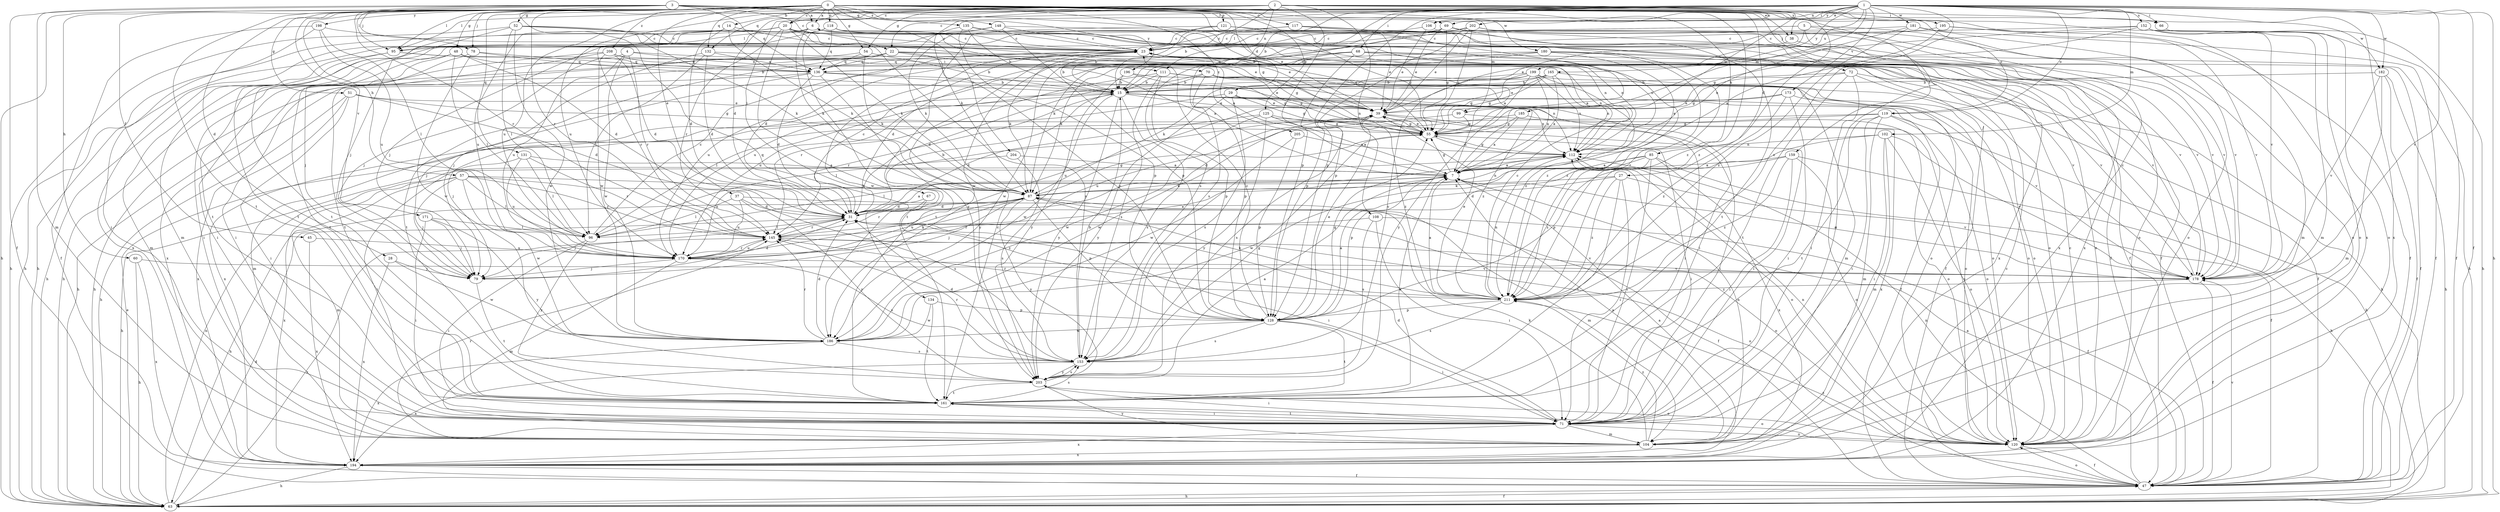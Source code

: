 strict digraph  {
0;
1;
2;
3;
4;
5;
6;
7;
14;
15;
20;
22;
23;
27;
28;
29;
31;
37;
38;
39;
45;
47;
48;
51;
52;
54;
55;
57;
60;
63;
66;
67;
68;
69;
70;
71;
72;
78;
79;
85;
87;
95;
96;
99;
102;
104;
106;
108;
111;
112;
117;
118;
119;
120;
121;
125;
128;
131;
132;
134;
135;
136;
145;
148;
152;
153;
159;
161;
165;
170;
171;
173;
178;
180;
181;
182;
185;
186;
194;
195;
196;
198;
199;
202;
203;
204;
205;
208;
211;
0 -> 6  [label=a];
0 -> 14  [label=b];
0 -> 20  [label=c];
0 -> 27  [label=d];
0 -> 28  [label=d];
0 -> 29  [label=d];
0 -> 37  [label=e];
0 -> 38  [label=e];
0 -> 45  [label=f];
0 -> 48  [label=g];
0 -> 51  [label=g];
0 -> 52  [label=g];
0 -> 54  [label=g];
0 -> 57  [label=h];
0 -> 60  [label=h];
0 -> 63  [label=h];
0 -> 66  [label=i];
0 -> 72  [label=j];
0 -> 78  [label=j];
0 -> 85  [label=k];
0 -> 95  [label=l];
0 -> 99  [label=m];
0 -> 117  [label=o];
0 -> 118  [label=o];
0 -> 119  [label=o];
0 -> 121  [label=p];
0 -> 125  [label=p];
0 -> 131  [label=q];
0 -> 132  [label=q];
0 -> 145  [label=r];
0 -> 148  [label=s];
0 -> 159  [label=t];
0 -> 161  [label=t];
0 -> 171  [label=v];
0 -> 180  [label=w];
0 -> 194  [label=x];
0 -> 195  [label=y];
0 -> 196  [label=y];
0 -> 198  [label=y];
0 -> 204  [label=z];
0 -> 205  [label=z];
0 -> 208  [label=z];
0 -> 211  [label=z];
1 -> 15  [label=b];
1 -> 38  [label=e];
1 -> 47  [label=f];
1 -> 63  [label=h];
1 -> 66  [label=i];
1 -> 67  [label=i];
1 -> 68  [label=i];
1 -> 69  [label=i];
1 -> 87  [label=k];
1 -> 95  [label=l];
1 -> 99  [label=m];
1 -> 102  [label=m];
1 -> 106  [label=n];
1 -> 119  [label=o];
1 -> 128  [label=p];
1 -> 152  [label=s];
1 -> 153  [label=s];
1 -> 165  [label=u];
1 -> 170  [label=u];
1 -> 173  [label=v];
1 -> 178  [label=v];
1 -> 181  [label=w];
1 -> 182  [label=w];
1 -> 194  [label=x];
1 -> 199  [label=y];
1 -> 202  [label=y];
1 -> 211  [label=z];
2 -> 15  [label=b];
2 -> 20  [label=c];
2 -> 22  [label=c];
2 -> 31  [label=d];
2 -> 54  [label=g];
2 -> 106  [label=n];
2 -> 108  [label=n];
2 -> 111  [label=n];
2 -> 128  [label=p];
2 -> 132  [label=q];
2 -> 170  [label=u];
2 -> 178  [label=v];
2 -> 182  [label=w];
2 -> 185  [label=w];
2 -> 211  [label=z];
3 -> 6  [label=a];
3 -> 22  [label=c];
3 -> 39  [label=e];
3 -> 47  [label=f];
3 -> 55  [label=g];
3 -> 69  [label=i];
3 -> 78  [label=j];
3 -> 95  [label=l];
3 -> 104  [label=m];
3 -> 134  [label=q];
3 -> 135  [label=q];
3 -> 136  [label=q];
3 -> 145  [label=r];
4 -> 70  [label=i];
4 -> 79  [label=j];
4 -> 111  [label=n];
4 -> 145  [label=r];
4 -> 170  [label=u];
4 -> 186  [label=w];
5 -> 23  [label=c];
5 -> 71  [label=i];
5 -> 95  [label=l];
5 -> 120  [label=o];
5 -> 194  [label=x];
5 -> 203  [label=y];
6 -> 23  [label=c];
6 -> 63  [label=h];
6 -> 87  [label=k];
6 -> 95  [label=l];
6 -> 112  [label=n];
6 -> 161  [label=t];
6 -> 178  [label=v];
7 -> 6  [label=a];
7 -> 55  [label=g];
7 -> 87  [label=k];
14 -> 23  [label=c];
14 -> 31  [label=d];
14 -> 87  [label=k];
14 -> 112  [label=n];
14 -> 161  [label=t];
14 -> 170  [label=u];
15 -> 39  [label=e];
15 -> 47  [label=f];
15 -> 71  [label=i];
15 -> 96  [label=l];
15 -> 104  [label=m];
15 -> 112  [label=n];
15 -> 120  [label=o];
15 -> 145  [label=r];
15 -> 153  [label=s];
15 -> 186  [label=w];
15 -> 203  [label=y];
20 -> 7  [label=a];
20 -> 23  [label=c];
20 -> 55  [label=g];
20 -> 63  [label=h];
20 -> 87  [label=k];
20 -> 104  [label=m];
20 -> 145  [label=r];
20 -> 153  [label=s];
20 -> 161  [label=t];
20 -> 194  [label=x];
22 -> 47  [label=f];
22 -> 55  [label=g];
22 -> 63  [label=h];
22 -> 71  [label=i];
22 -> 128  [label=p];
22 -> 136  [label=q];
22 -> 161  [label=t];
22 -> 178  [label=v];
23 -> 15  [label=b];
23 -> 87  [label=k];
23 -> 136  [label=q];
23 -> 170  [label=u];
27 -> 31  [label=d];
27 -> 71  [label=i];
27 -> 87  [label=k];
27 -> 161  [label=t];
27 -> 178  [label=v];
27 -> 211  [label=z];
28 -> 79  [label=j];
28 -> 186  [label=w];
28 -> 194  [label=x];
29 -> 39  [label=e];
29 -> 55  [label=g];
29 -> 153  [label=s];
29 -> 194  [label=x];
29 -> 203  [label=y];
29 -> 211  [label=z];
31 -> 7  [label=a];
31 -> 15  [label=b];
31 -> 23  [label=c];
31 -> 71  [label=i];
31 -> 79  [label=j];
31 -> 96  [label=l];
31 -> 120  [label=o];
31 -> 145  [label=r];
37 -> 31  [label=d];
37 -> 47  [label=f];
37 -> 96  [label=l];
37 -> 170  [label=u];
37 -> 203  [label=y];
38 -> 87  [label=k];
38 -> 178  [label=v];
39 -> 55  [label=g];
39 -> 71  [label=i];
39 -> 96  [label=l];
39 -> 153  [label=s];
39 -> 186  [label=w];
39 -> 194  [label=x];
39 -> 211  [label=z];
45 -> 170  [label=u];
45 -> 194  [label=x];
47 -> 7  [label=a];
47 -> 23  [label=c];
47 -> 63  [label=h];
47 -> 112  [label=n];
47 -> 120  [label=o];
47 -> 178  [label=v];
47 -> 211  [label=z];
48 -> 31  [label=d];
48 -> 71  [label=i];
48 -> 96  [label=l];
48 -> 136  [label=q];
48 -> 161  [label=t];
51 -> 31  [label=d];
51 -> 39  [label=e];
51 -> 55  [label=g];
51 -> 63  [label=h];
51 -> 71  [label=i];
51 -> 194  [label=x];
52 -> 23  [label=c];
52 -> 39  [label=e];
52 -> 63  [label=h];
52 -> 79  [label=j];
52 -> 87  [label=k];
52 -> 96  [label=l];
52 -> 186  [label=w];
54 -> 15  [label=b];
54 -> 87  [label=k];
54 -> 136  [label=q];
54 -> 194  [label=x];
55 -> 39  [label=e];
55 -> 71  [label=i];
55 -> 112  [label=n];
57 -> 79  [label=j];
57 -> 87  [label=k];
57 -> 96  [label=l];
57 -> 104  [label=m];
57 -> 145  [label=r];
57 -> 153  [label=s];
57 -> 186  [label=w];
57 -> 194  [label=x];
60 -> 63  [label=h];
60 -> 178  [label=v];
60 -> 194  [label=x];
63 -> 31  [label=d];
63 -> 39  [label=e];
63 -> 47  [label=f];
63 -> 112  [label=n];
63 -> 145  [label=r];
66 -> 120  [label=o];
67 -> 31  [label=d];
67 -> 145  [label=r];
67 -> 211  [label=z];
68 -> 31  [label=d];
68 -> 47  [label=f];
68 -> 128  [label=p];
68 -> 136  [label=q];
68 -> 186  [label=w];
68 -> 194  [label=x];
68 -> 211  [label=z];
69 -> 23  [label=c];
69 -> 39  [label=e];
69 -> 55  [label=g];
69 -> 63  [label=h];
69 -> 153  [label=s];
69 -> 161  [label=t];
69 -> 178  [label=v];
69 -> 186  [label=w];
70 -> 15  [label=b];
70 -> 55  [label=g];
70 -> 63  [label=h];
70 -> 112  [label=n];
70 -> 120  [label=o];
70 -> 128  [label=p];
71 -> 31  [label=d];
71 -> 104  [label=m];
71 -> 120  [label=o];
71 -> 161  [label=t];
71 -> 194  [label=x];
72 -> 15  [label=b];
72 -> 47  [label=f];
72 -> 55  [label=g];
72 -> 63  [label=h];
72 -> 71  [label=i];
72 -> 161  [label=t];
78 -> 15  [label=b];
78 -> 79  [label=j];
78 -> 136  [label=q];
78 -> 186  [label=w];
79 -> 31  [label=d];
79 -> 161  [label=t];
85 -> 7  [label=a];
85 -> 47  [label=f];
85 -> 71  [label=i];
85 -> 128  [label=p];
85 -> 186  [label=w];
85 -> 194  [label=x];
85 -> 211  [label=z];
87 -> 31  [label=d];
87 -> 55  [label=g];
87 -> 63  [label=h];
87 -> 79  [label=j];
87 -> 104  [label=m];
87 -> 112  [label=n];
87 -> 128  [label=p];
87 -> 170  [label=u];
87 -> 203  [label=y];
95 -> 7  [label=a];
95 -> 63  [label=h];
95 -> 104  [label=m];
95 -> 120  [label=o];
96 -> 23  [label=c];
96 -> 71  [label=i];
96 -> 203  [label=y];
99 -> 31  [label=d];
99 -> 55  [label=g];
99 -> 120  [label=o];
102 -> 71  [label=i];
102 -> 104  [label=m];
102 -> 112  [label=n];
102 -> 120  [label=o];
102 -> 128  [label=p];
102 -> 178  [label=v];
104 -> 7  [label=a];
104 -> 87  [label=k];
104 -> 112  [label=n];
104 -> 145  [label=r];
104 -> 194  [label=x];
104 -> 203  [label=y];
104 -> 211  [label=z];
106 -> 23  [label=c];
106 -> 39  [label=e];
106 -> 211  [label=z];
108 -> 47  [label=f];
108 -> 71  [label=i];
108 -> 145  [label=r];
108 -> 153  [label=s];
111 -> 15  [label=b];
111 -> 71  [label=i];
111 -> 120  [label=o];
111 -> 128  [label=p];
111 -> 145  [label=r];
111 -> 153  [label=s];
112 -> 7  [label=a];
112 -> 55  [label=g];
112 -> 120  [label=o];
117 -> 7  [label=a];
117 -> 23  [label=c];
117 -> 39  [label=e];
117 -> 79  [label=j];
117 -> 178  [label=v];
118 -> 23  [label=c];
118 -> 47  [label=f];
118 -> 112  [label=n];
118 -> 136  [label=q];
118 -> 186  [label=w];
118 -> 203  [label=y];
119 -> 55  [label=g];
119 -> 63  [label=h];
119 -> 71  [label=i];
119 -> 79  [label=j];
119 -> 104  [label=m];
119 -> 120  [label=o];
119 -> 161  [label=t];
120 -> 23  [label=c];
120 -> 47  [label=f];
120 -> 112  [label=n];
121 -> 15  [label=b];
121 -> 23  [label=c];
121 -> 47  [label=f];
121 -> 55  [label=g];
121 -> 120  [label=o];
121 -> 161  [label=t];
125 -> 7  [label=a];
125 -> 31  [label=d];
125 -> 55  [label=g];
125 -> 71  [label=i];
125 -> 186  [label=w];
125 -> 203  [label=y];
128 -> 7  [label=a];
128 -> 23  [label=c];
128 -> 39  [label=e];
128 -> 55  [label=g];
128 -> 71  [label=i];
128 -> 153  [label=s];
128 -> 161  [label=t];
128 -> 186  [label=w];
131 -> 7  [label=a];
131 -> 71  [label=i];
131 -> 96  [label=l];
131 -> 145  [label=r];
131 -> 170  [label=u];
132 -> 31  [label=d];
132 -> 79  [label=j];
132 -> 96  [label=l];
132 -> 136  [label=q];
132 -> 178  [label=v];
134 -> 128  [label=p];
134 -> 161  [label=t];
134 -> 186  [label=w];
135 -> 15  [label=b];
135 -> 23  [label=c];
135 -> 31  [label=d];
135 -> 39  [label=e];
135 -> 128  [label=p];
136 -> 15  [label=b];
136 -> 31  [label=d];
136 -> 39  [label=e];
136 -> 63  [label=h];
136 -> 79  [label=j];
136 -> 203  [label=y];
145 -> 7  [label=a];
145 -> 120  [label=o];
145 -> 170  [label=u];
145 -> 178  [label=v];
148 -> 23  [label=c];
148 -> 47  [label=f];
148 -> 87  [label=k];
148 -> 128  [label=p];
148 -> 161  [label=t];
152 -> 23  [label=c];
152 -> 39  [label=e];
152 -> 47  [label=f];
152 -> 55  [label=g];
152 -> 63  [label=h];
152 -> 104  [label=m];
152 -> 120  [label=o];
153 -> 15  [label=b];
153 -> 31  [label=d];
153 -> 55  [label=g];
153 -> 145  [label=r];
153 -> 194  [label=x];
153 -> 203  [label=y];
159 -> 7  [label=a];
159 -> 63  [label=h];
159 -> 71  [label=i];
159 -> 96  [label=l];
159 -> 120  [label=o];
159 -> 211  [label=z];
161 -> 7  [label=a];
161 -> 23  [label=c];
161 -> 71  [label=i];
161 -> 120  [label=o];
161 -> 153  [label=s];
165 -> 7  [label=a];
165 -> 15  [label=b];
165 -> 39  [label=e];
165 -> 55  [label=g];
165 -> 112  [label=n];
165 -> 120  [label=o];
165 -> 170  [label=u];
170 -> 79  [label=j];
170 -> 87  [label=k];
170 -> 104  [label=m];
170 -> 112  [label=n];
170 -> 145  [label=r];
170 -> 153  [label=s];
170 -> 178  [label=v];
171 -> 71  [label=i];
171 -> 79  [label=j];
171 -> 96  [label=l];
171 -> 203  [label=y];
173 -> 39  [label=e];
173 -> 71  [label=i];
173 -> 170  [label=u];
173 -> 178  [label=v];
173 -> 211  [label=z];
178 -> 7  [label=a];
178 -> 23  [label=c];
178 -> 47  [label=f];
178 -> 211  [label=z];
180 -> 7  [label=a];
180 -> 87  [label=k];
180 -> 120  [label=o];
180 -> 136  [label=q];
180 -> 170  [label=u];
180 -> 178  [label=v];
180 -> 211  [label=z];
181 -> 23  [label=c];
181 -> 47  [label=f];
181 -> 104  [label=m];
181 -> 112  [label=n];
181 -> 211  [label=z];
182 -> 15  [label=b];
182 -> 47  [label=f];
182 -> 63  [label=h];
182 -> 104  [label=m];
182 -> 178  [label=v];
185 -> 7  [label=a];
185 -> 55  [label=g];
185 -> 120  [label=o];
185 -> 170  [label=u];
186 -> 31  [label=d];
186 -> 145  [label=r];
186 -> 153  [label=s];
186 -> 194  [label=x];
194 -> 7  [label=a];
194 -> 47  [label=f];
194 -> 63  [label=h];
195 -> 7  [label=a];
195 -> 23  [label=c];
195 -> 47  [label=f];
195 -> 178  [label=v];
196 -> 15  [label=b];
196 -> 55  [label=g];
196 -> 120  [label=o];
196 -> 203  [label=y];
198 -> 23  [label=c];
198 -> 47  [label=f];
198 -> 71  [label=i];
198 -> 96  [label=l];
198 -> 170  [label=u];
199 -> 7  [label=a];
199 -> 15  [label=b];
199 -> 31  [label=d];
199 -> 55  [label=g];
199 -> 87  [label=k];
199 -> 104  [label=m];
199 -> 112  [label=n];
199 -> 203  [label=y];
199 -> 211  [label=z];
202 -> 15  [label=b];
202 -> 23  [label=c];
202 -> 39  [label=e];
202 -> 55  [label=g];
202 -> 120  [label=o];
202 -> 128  [label=p];
202 -> 178  [label=v];
202 -> 186  [label=w];
202 -> 194  [label=x];
203 -> 7  [label=a];
203 -> 71  [label=i];
203 -> 120  [label=o];
203 -> 153  [label=s];
203 -> 161  [label=t];
204 -> 7  [label=a];
204 -> 63  [label=h];
204 -> 153  [label=s];
205 -> 112  [label=n];
205 -> 128  [label=p];
205 -> 186  [label=w];
208 -> 31  [label=d];
208 -> 71  [label=i];
208 -> 112  [label=n];
208 -> 136  [label=q];
208 -> 145  [label=r];
208 -> 161  [label=t];
211 -> 7  [label=a];
211 -> 23  [label=c];
211 -> 39  [label=e];
211 -> 87  [label=k];
211 -> 112  [label=n];
211 -> 128  [label=p];
211 -> 145  [label=r];
211 -> 153  [label=s];
}
